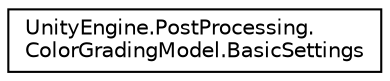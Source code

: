 digraph "Graphical Class Hierarchy"
{
  edge [fontname="Helvetica",fontsize="10",labelfontname="Helvetica",labelfontsize="10"];
  node [fontname="Helvetica",fontsize="10",shape=record];
  rankdir="LR";
  Node0 [label="UnityEngine.PostProcessing.\lColorGradingModel.BasicSettings",height=0.2,width=0.4,color="black", fillcolor="white", style="filled",URL="$struct_unity_engine_1_1_post_processing_1_1_color_grading_model_1_1_basic_settings.html"];
}
